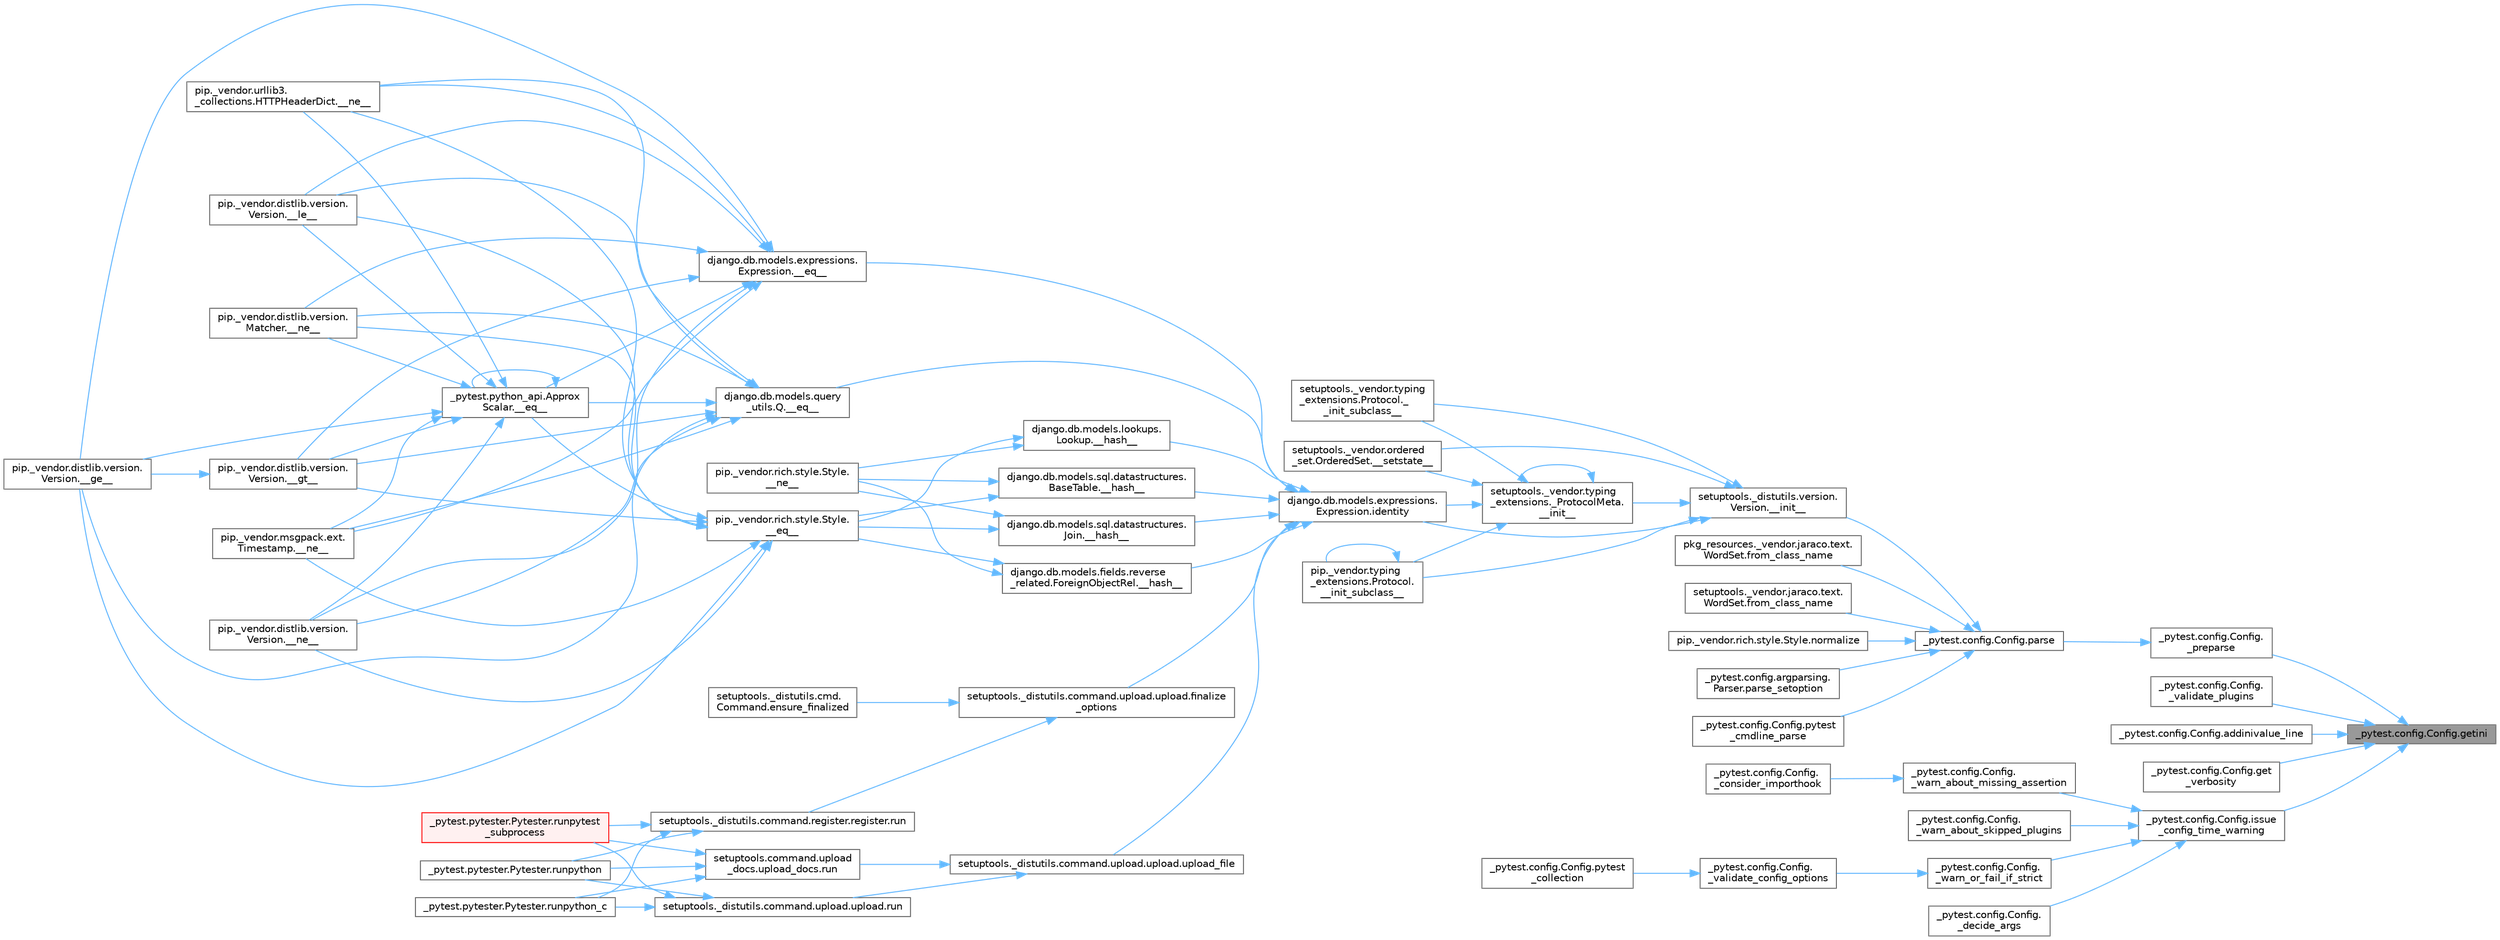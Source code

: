 digraph "_pytest.config.Config.getini"
{
 // LATEX_PDF_SIZE
  bgcolor="transparent";
  edge [fontname=Helvetica,fontsize=10,labelfontname=Helvetica,labelfontsize=10];
  node [fontname=Helvetica,fontsize=10,shape=box,height=0.2,width=0.4];
  rankdir="RL";
  Node1 [id="Node000001",label="_pytest.config.Config.getini",height=0.2,width=0.4,color="gray40", fillcolor="grey60", style="filled", fontcolor="black",tooltip=" "];
  Node1 -> Node2 [id="edge1_Node000001_Node000002",dir="back",color="steelblue1",style="solid",tooltip=" "];
  Node2 [id="Node000002",label="_pytest.config.Config.\l_preparse",height=0.2,width=0.4,color="grey40", fillcolor="white", style="filled",URL="$class__pytest_1_1config_1_1_config.html#a42075e5c363cd77d2b0959a2e92335c6",tooltip=" "];
  Node2 -> Node3 [id="edge2_Node000002_Node000003",dir="back",color="steelblue1",style="solid",tooltip=" "];
  Node3 [id="Node000003",label="_pytest.config.Config.parse",height=0.2,width=0.4,color="grey40", fillcolor="white", style="filled",URL="$class__pytest_1_1config_1_1_config.html#a2e230a17444039d59c80383b27d5e373",tooltip=" "];
  Node3 -> Node4 [id="edge3_Node000003_Node000004",dir="back",color="steelblue1",style="solid",tooltip=" "];
  Node4 [id="Node000004",label="setuptools._distutils.version.\lVersion.__init__",height=0.2,width=0.4,color="grey40", fillcolor="white", style="filled",URL="$classsetuptools_1_1__distutils_1_1version_1_1_version.html#a6eb3c2f0d326644884717848b784e398",tooltip=" "];
  Node4 -> Node5 [id="edge4_Node000004_Node000005",dir="back",color="steelblue1",style="solid",tooltip=" "];
  Node5 [id="Node000005",label="setuptools._vendor.typing\l_extensions._ProtocolMeta.\l__init__",height=0.2,width=0.4,color="grey40", fillcolor="white", style="filled",URL="$classsetuptools_1_1__vendor_1_1typing__extensions_1_1___protocol_meta.html#a7bbaff8ac6d19534b46bca363ee0b43a",tooltip=" "];
  Node5 -> Node5 [id="edge5_Node000005_Node000005",dir="back",color="steelblue1",style="solid",tooltip=" "];
  Node5 -> Node6 [id="edge6_Node000005_Node000006",dir="back",color="steelblue1",style="solid",tooltip=" "];
  Node6 [id="Node000006",label="pip._vendor.typing\l_extensions.Protocol.\l__init_subclass__",height=0.2,width=0.4,color="grey40", fillcolor="white", style="filled",URL="$classpip_1_1__vendor_1_1typing__extensions_1_1_protocol.html#a2916efc86cebb8aba6deb7fd30b33988",tooltip=" "];
  Node6 -> Node6 [id="edge7_Node000006_Node000006",dir="back",color="steelblue1",style="solid",tooltip=" "];
  Node5 -> Node7 [id="edge8_Node000005_Node000007",dir="back",color="steelblue1",style="solid",tooltip=" "];
  Node7 [id="Node000007",label="setuptools._vendor.typing\l_extensions.Protocol._\l_init_subclass__",height=0.2,width=0.4,color="grey40", fillcolor="white", style="filled",URL="$classsetuptools_1_1__vendor_1_1typing__extensions_1_1_protocol.html#ac6cbebc092a4724ab3704c5334059874",tooltip=" "];
  Node5 -> Node8 [id="edge9_Node000005_Node000008",dir="back",color="steelblue1",style="solid",tooltip=" "];
  Node8 [id="Node000008",label="setuptools._vendor.ordered\l_set.OrderedSet.__setstate__",height=0.2,width=0.4,color="grey40", fillcolor="white", style="filled",URL="$classsetuptools_1_1__vendor_1_1ordered__set_1_1_ordered_set.html#aa7f7de9d987829525d06db565fe1b4a1",tooltip=" "];
  Node5 -> Node9 [id="edge10_Node000005_Node000009",dir="back",color="steelblue1",style="solid",tooltip=" "];
  Node9 [id="Node000009",label="django.db.models.expressions.\lExpression.identity",height=0.2,width=0.4,color="grey40", fillcolor="white", style="filled",URL="$classdjango_1_1db_1_1models_1_1expressions_1_1_expression.html#a10048810b5eb8641acf3bc150731b925",tooltip=" "];
  Node9 -> Node10 [id="edge11_Node000009_Node000010",dir="back",color="steelblue1",style="solid",tooltip=" "];
  Node10 [id="Node000010",label="django.db.models.expressions.\lExpression.__eq__",height=0.2,width=0.4,color="grey40", fillcolor="white", style="filled",URL="$classdjango_1_1db_1_1models_1_1expressions_1_1_expression.html#adb4c2940b4e88b38771aac46593315e1",tooltip=" "];
  Node10 -> Node11 [id="edge12_Node000010_Node000011",dir="back",color="steelblue1",style="solid",tooltip=" "];
  Node11 [id="Node000011",label="_pytest.python_api.Approx\lScalar.__eq__",height=0.2,width=0.4,color="grey40", fillcolor="white", style="filled",URL="$class__pytest_1_1python__api_1_1_approx_scalar.html#af4601ee4ca7409927f88c83ebfc3d923",tooltip=" "];
  Node11 -> Node11 [id="edge13_Node000011_Node000011",dir="back",color="steelblue1",style="solid",tooltip=" "];
  Node11 -> Node12 [id="edge14_Node000011_Node000012",dir="back",color="steelblue1",style="solid",tooltip=" "];
  Node12 [id="Node000012",label="pip._vendor.distlib.version.\lVersion.__ge__",height=0.2,width=0.4,color="grey40", fillcolor="white", style="filled",URL="$classpip_1_1__vendor_1_1distlib_1_1version_1_1_version.html#aa6b7b889cebc687ddb5ed9040d01b1ec",tooltip=" "];
  Node11 -> Node13 [id="edge15_Node000011_Node000013",dir="back",color="steelblue1",style="solid",tooltip=" "];
  Node13 [id="Node000013",label="pip._vendor.distlib.version.\lVersion.__gt__",height=0.2,width=0.4,color="grey40", fillcolor="white", style="filled",URL="$classpip_1_1__vendor_1_1distlib_1_1version_1_1_version.html#a51cf0c8da1bb6829173ff6861b10cb5f",tooltip=" "];
  Node13 -> Node12 [id="edge16_Node000013_Node000012",dir="back",color="steelblue1",style="solid",tooltip=" "];
  Node11 -> Node14 [id="edge17_Node000011_Node000014",dir="back",color="steelblue1",style="solid",tooltip=" "];
  Node14 [id="Node000014",label="pip._vendor.distlib.version.\lVersion.__le__",height=0.2,width=0.4,color="grey40", fillcolor="white", style="filled",URL="$classpip_1_1__vendor_1_1distlib_1_1version_1_1_version.html#ae5e2c5d9b76377e286fcf92a382cbb8b",tooltip=" "];
  Node11 -> Node15 [id="edge18_Node000011_Node000015",dir="back",color="steelblue1",style="solid",tooltip=" "];
  Node15 [id="Node000015",label="pip._vendor.distlib.version.\lMatcher.__ne__",height=0.2,width=0.4,color="grey40", fillcolor="white", style="filled",URL="$classpip_1_1__vendor_1_1distlib_1_1version_1_1_matcher.html#a24f8f8a4686bff3018fee5d22f4e02f1",tooltip=" "];
  Node11 -> Node16 [id="edge19_Node000011_Node000016",dir="back",color="steelblue1",style="solid",tooltip=" "];
  Node16 [id="Node000016",label="pip._vendor.distlib.version.\lVersion.__ne__",height=0.2,width=0.4,color="grey40", fillcolor="white", style="filled",URL="$classpip_1_1__vendor_1_1distlib_1_1version_1_1_version.html#aea3cdf6db007318ab1a2e8d144e2a4a1",tooltip=" "];
  Node11 -> Node17 [id="edge20_Node000011_Node000017",dir="back",color="steelblue1",style="solid",tooltip=" "];
  Node17 [id="Node000017",label="pip._vendor.msgpack.ext.\lTimestamp.__ne__",height=0.2,width=0.4,color="grey40", fillcolor="white", style="filled",URL="$classpip_1_1__vendor_1_1msgpack_1_1ext_1_1_timestamp.html#ac38b8cada8075f7a1133b06bc99b2317",tooltip=" "];
  Node11 -> Node18 [id="edge21_Node000011_Node000018",dir="back",color="steelblue1",style="solid",tooltip=" "];
  Node18 [id="Node000018",label="pip._vendor.urllib3.\l_collections.HTTPHeaderDict.__ne__",height=0.2,width=0.4,color="grey40", fillcolor="white", style="filled",URL="$classpip_1_1__vendor_1_1urllib3_1_1__collections_1_1_h_t_t_p_header_dict.html#aa7766a9499d33160a1258e140e35a806",tooltip=" "];
  Node10 -> Node12 [id="edge22_Node000010_Node000012",dir="back",color="steelblue1",style="solid",tooltip=" "];
  Node10 -> Node13 [id="edge23_Node000010_Node000013",dir="back",color="steelblue1",style="solid",tooltip=" "];
  Node10 -> Node14 [id="edge24_Node000010_Node000014",dir="back",color="steelblue1",style="solid",tooltip=" "];
  Node10 -> Node15 [id="edge25_Node000010_Node000015",dir="back",color="steelblue1",style="solid",tooltip=" "];
  Node10 -> Node16 [id="edge26_Node000010_Node000016",dir="back",color="steelblue1",style="solid",tooltip=" "];
  Node10 -> Node17 [id="edge27_Node000010_Node000017",dir="back",color="steelblue1",style="solid",tooltip=" "];
  Node10 -> Node18 [id="edge28_Node000010_Node000018",dir="back",color="steelblue1",style="solid",tooltip=" "];
  Node9 -> Node19 [id="edge29_Node000009_Node000019",dir="back",color="steelblue1",style="solid",tooltip=" "];
  Node19 [id="Node000019",label="django.db.models.query\l_utils.Q.__eq__",height=0.2,width=0.4,color="grey40", fillcolor="white", style="filled",URL="$classdjango_1_1db_1_1models_1_1query__utils_1_1_q.html#aa83c3e0a1d5257be65a946fcc4baf58a",tooltip=" "];
  Node19 -> Node11 [id="edge30_Node000019_Node000011",dir="back",color="steelblue1",style="solid",tooltip=" "];
  Node19 -> Node12 [id="edge31_Node000019_Node000012",dir="back",color="steelblue1",style="solid",tooltip=" "];
  Node19 -> Node13 [id="edge32_Node000019_Node000013",dir="back",color="steelblue1",style="solid",tooltip=" "];
  Node19 -> Node14 [id="edge33_Node000019_Node000014",dir="back",color="steelblue1",style="solid",tooltip=" "];
  Node19 -> Node15 [id="edge34_Node000019_Node000015",dir="back",color="steelblue1",style="solid",tooltip=" "];
  Node19 -> Node16 [id="edge35_Node000019_Node000016",dir="back",color="steelblue1",style="solid",tooltip=" "];
  Node19 -> Node17 [id="edge36_Node000019_Node000017",dir="back",color="steelblue1",style="solid",tooltip=" "];
  Node19 -> Node18 [id="edge37_Node000019_Node000018",dir="back",color="steelblue1",style="solid",tooltip=" "];
  Node9 -> Node20 [id="edge38_Node000009_Node000020",dir="back",color="steelblue1",style="solid",tooltip=" "];
  Node20 [id="Node000020",label="django.db.models.fields.reverse\l_related.ForeignObjectRel.__hash__",height=0.2,width=0.4,color="grey40", fillcolor="white", style="filled",URL="$classdjango_1_1db_1_1models_1_1fields_1_1reverse__related_1_1_foreign_object_rel.html#aa0478c97c51638ebbe5b348c9ace7a13",tooltip=" "];
  Node20 -> Node21 [id="edge39_Node000020_Node000021",dir="back",color="steelblue1",style="solid",tooltip=" "];
  Node21 [id="Node000021",label="pip._vendor.rich.style.Style.\l__eq__",height=0.2,width=0.4,color="grey40", fillcolor="white", style="filled",URL="$classpip_1_1__vendor_1_1rich_1_1style_1_1_style.html#aa1040cd22d3171dc8ac3f0ce31653284",tooltip=" "];
  Node21 -> Node11 [id="edge40_Node000021_Node000011",dir="back",color="steelblue1",style="solid",tooltip=" "];
  Node21 -> Node12 [id="edge41_Node000021_Node000012",dir="back",color="steelblue1",style="solid",tooltip=" "];
  Node21 -> Node13 [id="edge42_Node000021_Node000013",dir="back",color="steelblue1",style="solid",tooltip=" "];
  Node21 -> Node14 [id="edge43_Node000021_Node000014",dir="back",color="steelblue1",style="solid",tooltip=" "];
  Node21 -> Node15 [id="edge44_Node000021_Node000015",dir="back",color="steelblue1",style="solid",tooltip=" "];
  Node21 -> Node16 [id="edge45_Node000021_Node000016",dir="back",color="steelblue1",style="solid",tooltip=" "];
  Node21 -> Node17 [id="edge46_Node000021_Node000017",dir="back",color="steelblue1",style="solid",tooltip=" "];
  Node21 -> Node18 [id="edge47_Node000021_Node000018",dir="back",color="steelblue1",style="solid",tooltip=" "];
  Node20 -> Node22 [id="edge48_Node000020_Node000022",dir="back",color="steelblue1",style="solid",tooltip=" "];
  Node22 [id="Node000022",label="pip._vendor.rich.style.Style.\l__ne__",height=0.2,width=0.4,color="grey40", fillcolor="white", style="filled",URL="$classpip_1_1__vendor_1_1rich_1_1style_1_1_style.html#a97595d869459e2d619505c87c0b9fe81",tooltip=" "];
  Node9 -> Node23 [id="edge49_Node000009_Node000023",dir="back",color="steelblue1",style="solid",tooltip=" "];
  Node23 [id="Node000023",label="django.db.models.lookups.\lLookup.__hash__",height=0.2,width=0.4,color="grey40", fillcolor="white", style="filled",URL="$classdjango_1_1db_1_1models_1_1lookups_1_1_lookup.html#a05201ecef16ee5ad8c9a403b7ebbc268",tooltip=" "];
  Node23 -> Node21 [id="edge50_Node000023_Node000021",dir="back",color="steelblue1",style="solid",tooltip=" "];
  Node23 -> Node22 [id="edge51_Node000023_Node000022",dir="back",color="steelblue1",style="solid",tooltip=" "];
  Node9 -> Node24 [id="edge52_Node000009_Node000024",dir="back",color="steelblue1",style="solid",tooltip=" "];
  Node24 [id="Node000024",label="django.db.models.sql.datastructures.\lBaseTable.__hash__",height=0.2,width=0.4,color="grey40", fillcolor="white", style="filled",URL="$classdjango_1_1db_1_1models_1_1sql_1_1datastructures_1_1_base_table.html#aebcfbba4343eb7a1520718b608feaaa6",tooltip=" "];
  Node24 -> Node21 [id="edge53_Node000024_Node000021",dir="back",color="steelblue1",style="solid",tooltip=" "];
  Node24 -> Node22 [id="edge54_Node000024_Node000022",dir="back",color="steelblue1",style="solid",tooltip=" "];
  Node9 -> Node25 [id="edge55_Node000009_Node000025",dir="back",color="steelblue1",style="solid",tooltip=" "];
  Node25 [id="Node000025",label="django.db.models.sql.datastructures.\lJoin.__hash__",height=0.2,width=0.4,color="grey40", fillcolor="white", style="filled",URL="$classdjango_1_1db_1_1models_1_1sql_1_1datastructures_1_1_join.html#adcb5282598b4e04b92f6bd262f0d360c",tooltip=" "];
  Node25 -> Node21 [id="edge56_Node000025_Node000021",dir="back",color="steelblue1",style="solid",tooltip=" "];
  Node25 -> Node22 [id="edge57_Node000025_Node000022",dir="back",color="steelblue1",style="solid",tooltip=" "];
  Node9 -> Node26 [id="edge58_Node000009_Node000026",dir="back",color="steelblue1",style="solid",tooltip=" "];
  Node26 [id="Node000026",label="setuptools._distutils.command.upload.upload.finalize\l_options",height=0.2,width=0.4,color="grey40", fillcolor="white", style="filled",URL="$classsetuptools_1_1__distutils_1_1command_1_1upload_1_1upload.html#a9c94c240a676c164b8b18a141bc48c4c",tooltip=" "];
  Node26 -> Node27 [id="edge59_Node000026_Node000027",dir="back",color="steelblue1",style="solid",tooltip=" "];
  Node27 [id="Node000027",label="setuptools._distutils.cmd.\lCommand.ensure_finalized",height=0.2,width=0.4,color="grey40", fillcolor="white", style="filled",URL="$classsetuptools_1_1__distutils_1_1cmd_1_1_command.html#a3d586ca13afbfed87a11872fd15515ab",tooltip=" "];
  Node26 -> Node28 [id="edge60_Node000026_Node000028",dir="back",color="steelblue1",style="solid",tooltip=" "];
  Node28 [id="Node000028",label="setuptools._distutils.command.register.register.run",height=0.2,width=0.4,color="grey40", fillcolor="white", style="filled",URL="$classsetuptools_1_1__distutils_1_1command_1_1register_1_1register.html#a2c04b126757f477c907033d7f3d0e169",tooltip=" "];
  Node28 -> Node29 [id="edge61_Node000028_Node000029",dir="back",color="steelblue1",style="solid",tooltip=" "];
  Node29 [id="Node000029",label="_pytest.pytester.Pytester.runpytest\l_subprocess",height=0.2,width=0.4,color="red", fillcolor="#FFF0F0", style="filled",URL="$class__pytest_1_1pytester_1_1_pytester.html#a59323c6d6a1469a1206f1c0b8fce99c9",tooltip=" "];
  Node28 -> Node31 [id="edge62_Node000028_Node000031",dir="back",color="steelblue1",style="solid",tooltip=" "];
  Node31 [id="Node000031",label="_pytest.pytester.Pytester.runpython",height=0.2,width=0.4,color="grey40", fillcolor="white", style="filled",URL="$class__pytest_1_1pytester_1_1_pytester.html#a4e0c539507f15fd333cf618faf9687ef",tooltip=" "];
  Node28 -> Node32 [id="edge63_Node000028_Node000032",dir="back",color="steelblue1",style="solid",tooltip=" "];
  Node32 [id="Node000032",label="_pytest.pytester.Pytester.runpython_c",height=0.2,width=0.4,color="grey40", fillcolor="white", style="filled",URL="$class__pytest_1_1pytester_1_1_pytester.html#aea789acfe206d9c40d9a6bf54a337f2a",tooltip=" "];
  Node9 -> Node33 [id="edge64_Node000009_Node000033",dir="back",color="steelblue1",style="solid",tooltip=" "];
  Node33 [id="Node000033",label="setuptools._distutils.command.upload.upload.upload_file",height=0.2,width=0.4,color="grey40", fillcolor="white", style="filled",URL="$classsetuptools_1_1__distutils_1_1command_1_1upload_1_1upload.html#aa7d9089079f68edc3d38061fcc04211f",tooltip=" "];
  Node33 -> Node34 [id="edge65_Node000033_Node000034",dir="back",color="steelblue1",style="solid",tooltip=" "];
  Node34 [id="Node000034",label="setuptools._distutils.command.upload.upload.run",height=0.2,width=0.4,color="grey40", fillcolor="white", style="filled",URL="$classsetuptools_1_1__distutils_1_1command_1_1upload_1_1upload.html#ace38d87cba47d2d4fea6a9cfd3328afe",tooltip=" "];
  Node34 -> Node29 [id="edge66_Node000034_Node000029",dir="back",color="steelblue1",style="solid",tooltip=" "];
  Node34 -> Node31 [id="edge67_Node000034_Node000031",dir="back",color="steelblue1",style="solid",tooltip=" "];
  Node34 -> Node32 [id="edge68_Node000034_Node000032",dir="back",color="steelblue1",style="solid",tooltip=" "];
  Node33 -> Node35 [id="edge69_Node000033_Node000035",dir="back",color="steelblue1",style="solid",tooltip=" "];
  Node35 [id="Node000035",label="setuptools.command.upload\l_docs.upload_docs.run",height=0.2,width=0.4,color="grey40", fillcolor="white", style="filled",URL="$classsetuptools_1_1command_1_1upload__docs_1_1upload__docs.html#aa4dc06178a865c40dcd7fe0cd77a2bfe",tooltip=" "];
  Node35 -> Node29 [id="edge70_Node000035_Node000029",dir="back",color="steelblue1",style="solid",tooltip=" "];
  Node35 -> Node31 [id="edge71_Node000035_Node000031",dir="back",color="steelblue1",style="solid",tooltip=" "];
  Node35 -> Node32 [id="edge72_Node000035_Node000032",dir="back",color="steelblue1",style="solid",tooltip=" "];
  Node4 -> Node6 [id="edge73_Node000004_Node000006",dir="back",color="steelblue1",style="solid",tooltip=" "];
  Node4 -> Node7 [id="edge74_Node000004_Node000007",dir="back",color="steelblue1",style="solid",tooltip=" "];
  Node4 -> Node8 [id="edge75_Node000004_Node000008",dir="back",color="steelblue1",style="solid",tooltip=" "];
  Node4 -> Node9 [id="edge76_Node000004_Node000009",dir="back",color="steelblue1",style="solid",tooltip=" "];
  Node3 -> Node36 [id="edge77_Node000003_Node000036",dir="back",color="steelblue1",style="solid",tooltip=" "];
  Node36 [id="Node000036",label="pkg_resources._vendor.jaraco.text.\lWordSet.from_class_name",height=0.2,width=0.4,color="grey40", fillcolor="white", style="filled",URL="$classpkg__resources_1_1__vendor_1_1jaraco_1_1text_1_1_word_set.html#a34e366f395f8e0b61e6b66a93bc8e848",tooltip=" "];
  Node3 -> Node37 [id="edge78_Node000003_Node000037",dir="back",color="steelblue1",style="solid",tooltip=" "];
  Node37 [id="Node000037",label="setuptools._vendor.jaraco.text.\lWordSet.from_class_name",height=0.2,width=0.4,color="grey40", fillcolor="white", style="filled",URL="$classsetuptools_1_1__vendor_1_1jaraco_1_1text_1_1_word_set.html#acc6d49fea7948867996de1a704579124",tooltip=" "];
  Node3 -> Node38 [id="edge79_Node000003_Node000038",dir="back",color="steelblue1",style="solid",tooltip=" "];
  Node38 [id="Node000038",label="pip._vendor.rich.style.Style.normalize",height=0.2,width=0.4,color="grey40", fillcolor="white", style="filled",URL="$classpip_1_1__vendor_1_1rich_1_1style_1_1_style.html#a702aa841b25a26307558cb52dcb12f0d",tooltip=" "];
  Node3 -> Node39 [id="edge80_Node000003_Node000039",dir="back",color="steelblue1",style="solid",tooltip=" "];
  Node39 [id="Node000039",label="_pytest.config.argparsing.\lParser.parse_setoption",height=0.2,width=0.4,color="grey40", fillcolor="white", style="filled",URL="$class__pytest_1_1config_1_1argparsing_1_1_parser.html#a406b16cc4dad29c64f46812c624e203c",tooltip=" "];
  Node3 -> Node40 [id="edge81_Node000003_Node000040",dir="back",color="steelblue1",style="solid",tooltip=" "];
  Node40 [id="Node000040",label="_pytest.config.Config.pytest\l_cmdline_parse",height=0.2,width=0.4,color="grey40", fillcolor="white", style="filled",URL="$class__pytest_1_1config_1_1_config.html#a87d1af36d8238d7df5315b782f91fc1d",tooltip=" "];
  Node1 -> Node41 [id="edge82_Node000001_Node000041",dir="back",color="steelblue1",style="solid",tooltip=" "];
  Node41 [id="Node000041",label="_pytest.config.Config.\l_validate_plugins",height=0.2,width=0.4,color="grey40", fillcolor="white", style="filled",URL="$class__pytest_1_1config_1_1_config.html#acfe0a7a57166f489b06d3b6f13c10335",tooltip=" "];
  Node1 -> Node42 [id="edge83_Node000001_Node000042",dir="back",color="steelblue1",style="solid",tooltip=" "];
  Node42 [id="Node000042",label="_pytest.config.Config.addinivalue_line",height=0.2,width=0.4,color="grey40", fillcolor="white", style="filled",URL="$class__pytest_1_1config_1_1_config.html#aaa1a2946334d7afea00e4372a83434c4",tooltip=" "];
  Node1 -> Node43 [id="edge84_Node000001_Node000043",dir="back",color="steelblue1",style="solid",tooltip=" "];
  Node43 [id="Node000043",label="_pytest.config.Config.get\l_verbosity",height=0.2,width=0.4,color="grey40", fillcolor="white", style="filled",URL="$class__pytest_1_1config_1_1_config.html#ab1f2b72c10b51985e78414ba2e90cbf8",tooltip=" "];
  Node1 -> Node44 [id="edge85_Node000001_Node000044",dir="back",color="steelblue1",style="solid",tooltip=" "];
  Node44 [id="Node000044",label="_pytest.config.Config.issue\l_config_time_warning",height=0.2,width=0.4,color="grey40", fillcolor="white", style="filled",URL="$class__pytest_1_1config_1_1_config.html#aec4a4916c26d6fe30f4fcb8524c1e2f6",tooltip=" "];
  Node44 -> Node45 [id="edge86_Node000044_Node000045",dir="back",color="steelblue1",style="solid",tooltip=" "];
  Node45 [id="Node000045",label="_pytest.config.Config.\l_decide_args",height=0.2,width=0.4,color="grey40", fillcolor="white", style="filled",URL="$class__pytest_1_1config_1_1_config.html#a842517e06320b1190a73ea0ea79e0702",tooltip=" "];
  Node44 -> Node46 [id="edge87_Node000044_Node000046",dir="back",color="steelblue1",style="solid",tooltip=" "];
  Node46 [id="Node000046",label="_pytest.config.Config.\l_warn_about_missing_assertion",height=0.2,width=0.4,color="grey40", fillcolor="white", style="filled",URL="$class__pytest_1_1config_1_1_config.html#a1453d7a10ae5bf5c8c6c3ed61c19f0ed",tooltip=" "];
  Node46 -> Node47 [id="edge88_Node000046_Node000047",dir="back",color="steelblue1",style="solid",tooltip=" "];
  Node47 [id="Node000047",label="_pytest.config.Config.\l_consider_importhook",height=0.2,width=0.4,color="grey40", fillcolor="white", style="filled",URL="$class__pytest_1_1config_1_1_config.html#adaa27dbabf99101b81fb2b7ffea81de6",tooltip=" "];
  Node44 -> Node48 [id="edge89_Node000044_Node000048",dir="back",color="steelblue1",style="solid",tooltip=" "];
  Node48 [id="Node000048",label="_pytest.config.Config.\l_warn_about_skipped_plugins",height=0.2,width=0.4,color="grey40", fillcolor="white", style="filled",URL="$class__pytest_1_1config_1_1_config.html#a1d59d4566709ede6e0c0b02bcdb84faf",tooltip=" "];
  Node44 -> Node49 [id="edge90_Node000044_Node000049",dir="back",color="steelblue1",style="solid",tooltip=" "];
  Node49 [id="Node000049",label="_pytest.config.Config.\l_warn_or_fail_if_strict",height=0.2,width=0.4,color="grey40", fillcolor="white", style="filled",URL="$class__pytest_1_1config_1_1_config.html#ac3bb2e0a6efd6e77a1caa9d8b110c22e",tooltip=" "];
  Node49 -> Node50 [id="edge91_Node000049_Node000050",dir="back",color="steelblue1",style="solid",tooltip=" "];
  Node50 [id="Node000050",label="_pytest.config.Config.\l_validate_config_options",height=0.2,width=0.4,color="grey40", fillcolor="white", style="filled",URL="$class__pytest_1_1config_1_1_config.html#a6daf94f7e9b1afaf86df94cb6b68d941",tooltip=" "];
  Node50 -> Node51 [id="edge92_Node000050_Node000051",dir="back",color="steelblue1",style="solid",tooltip=" "];
  Node51 [id="Node000051",label="_pytest.config.Config.pytest\l_collection",height=0.2,width=0.4,color="grey40", fillcolor="white", style="filled",URL="$class__pytest_1_1config_1_1_config.html#a12863b00ee632fef900b156bd5733441",tooltip=" "];
}
